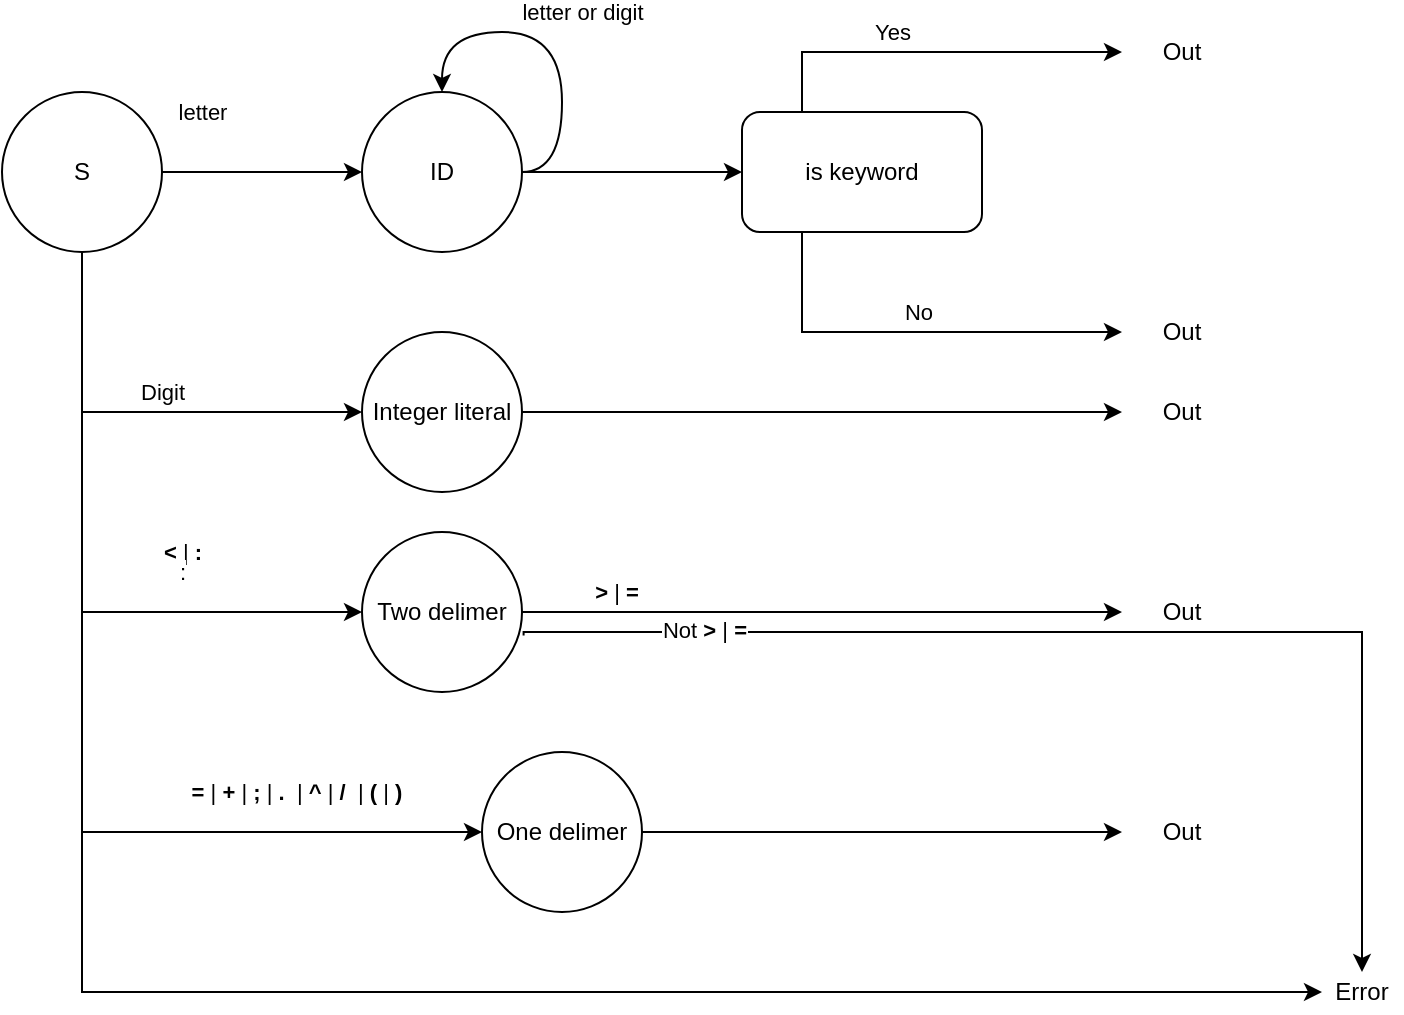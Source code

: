 <mxfile version="13.5.7" type="device"><diagram id="mrcRku_zgAHl31-mIcid" name="Page-1"><mxGraphModel dx="1038" dy="616" grid="1" gridSize="10" guides="1" tooltips="1" connect="1" arrows="1" fold="1" page="1" pageScale="1" pageWidth="850" pageHeight="1100" math="0" shadow="0"><root><mxCell id="0"/><mxCell id="1" parent="0"/><mxCell id="uBzLvNHWBa-9n6joDqml-4" style="edgeStyle=orthogonalEdgeStyle;rounded=0;orthogonalLoop=1;jettySize=auto;html=1;" edge="1" parent="1" source="uBzLvNHWBa-9n6joDqml-1" target="uBzLvNHWBa-9n6joDqml-3"><mxGeometry relative="1" as="geometry"/></mxCell><mxCell id="uBzLvNHWBa-9n6joDqml-5" value="letter" style="edgeLabel;html=1;align=center;verticalAlign=middle;resizable=0;points=[];" vertex="1" connectable="0" parent="uBzLvNHWBa-9n6joDqml-4"><mxGeometry x="-0.264" y="2" relative="1" as="geometry"><mxPoint x="-17" y="-28" as="offset"/></mxGeometry></mxCell><mxCell id="uBzLvNHWBa-9n6joDqml-19" style="edgeStyle=orthogonalEdgeStyle;rounded=0;orthogonalLoop=1;jettySize=auto;html=1;exitX=0.5;exitY=1;exitDx=0;exitDy=0;entryX=0;entryY=0.5;entryDx=0;entryDy=0;" edge="1" parent="1" source="uBzLvNHWBa-9n6joDqml-1" target="uBzLvNHWBa-9n6joDqml-18"><mxGeometry relative="1" as="geometry"/></mxCell><mxCell id="uBzLvNHWBa-9n6joDqml-20" value="Digit" style="edgeLabel;html=1;align=center;verticalAlign=middle;resizable=0;points=[];" vertex="1" connectable="0" parent="uBzLvNHWBa-9n6joDqml-19"><mxGeometry x="-0.273" y="38" relative="1" as="geometry"><mxPoint x="40" y="28" as="offset"/></mxGeometry></mxCell><mxCell id="uBzLvNHWBa-9n6joDqml-29" style="edgeStyle=orthogonalEdgeStyle;rounded=0;orthogonalLoop=1;jettySize=auto;html=1;exitX=0.5;exitY=1;exitDx=0;exitDy=0;entryX=0;entryY=0.5;entryDx=0;entryDy=0;" edge="1" parent="1" source="uBzLvNHWBa-9n6joDqml-1" target="uBzLvNHWBa-9n6joDqml-28"><mxGeometry relative="1" as="geometry"/></mxCell><mxCell id="uBzLvNHWBa-9n6joDqml-30" value="&lt;b&gt;&amp;lt;&lt;/b&gt; | &lt;b&gt;:&lt;/b&gt;" style="edgeLabel;html=1;align=center;verticalAlign=middle;resizable=0;points=[];" vertex="1" connectable="0" parent="uBzLvNHWBa-9n6joDqml-29"><mxGeometry x="0.091" y="36" relative="1" as="geometry"><mxPoint x="14" y="-25" as="offset"/></mxGeometry></mxCell><mxCell id="uBzLvNHWBa-9n6joDqml-31" value=":" style="edgeLabel;html=1;align=center;verticalAlign=middle;resizable=0;points=[];" vertex="1" connectable="0" parent="uBzLvNHWBa-9n6joDqml-29"><mxGeometry x="0.079" y="63" relative="1" as="geometry"><mxPoint x="-13" y="-13" as="offset"/></mxGeometry></mxCell><mxCell id="uBzLvNHWBa-9n6joDqml-39" style="edgeStyle=orthogonalEdgeStyle;rounded=0;orthogonalLoop=1;jettySize=auto;html=1;exitX=0.5;exitY=1;exitDx=0;exitDy=0;entryX=0;entryY=0.5;entryDx=0;entryDy=0;" edge="1" parent="1" source="uBzLvNHWBa-9n6joDqml-1" target="uBzLvNHWBa-9n6joDqml-38"><mxGeometry relative="1" as="geometry"/></mxCell><mxCell id="uBzLvNHWBa-9n6joDqml-40" value="&lt;p class=&quot;MsoNormal&quot;&gt;&lt;b&gt;&lt;span lang=&quot;LV&quot;&gt;=&lt;/span&gt;&lt;/b&gt;&lt;span lang=&quot;LV&quot;&gt; | &lt;b&gt;+&lt;/b&gt; | &lt;b&gt;;&lt;/b&gt; | &lt;b&gt;.&lt;/b&gt; &amp;nbsp;| &lt;b&gt;^&lt;/b&gt; | &lt;b&gt;/&lt;/b&gt; &amp;nbsp;| &lt;b&gt;(&lt;/b&gt; | &lt;b&gt;)&lt;/b&gt;&lt;/span&gt;&lt;/p&gt;" style="edgeLabel;html=1;align=center;verticalAlign=middle;resizable=0;points=[];" vertex="1" connectable="0" parent="uBzLvNHWBa-9n6joDqml-39"><mxGeometry x="0.333" y="45" relative="1" as="geometry"><mxPoint x="70" y="25" as="offset"/></mxGeometry></mxCell><mxCell id="uBzLvNHWBa-9n6joDqml-44" style="edgeStyle=orthogonalEdgeStyle;rounded=0;orthogonalLoop=1;jettySize=auto;html=1;exitX=0.5;exitY=1;exitDx=0;exitDy=0;entryX=0;entryY=0.5;entryDx=0;entryDy=0;" edge="1" parent="1" source="uBzLvNHWBa-9n6joDqml-1" target="uBzLvNHWBa-9n6joDqml-43"><mxGeometry relative="1" as="geometry"><mxPoint x="650" y="520" as="targetPoint"/><Array as="points"><mxPoint x="130" y="520"/></Array></mxGeometry></mxCell><mxCell id="uBzLvNHWBa-9n6joDqml-1" value="S" style="ellipse;whiteSpace=wrap;html=1;aspect=fixed;" vertex="1" parent="1"><mxGeometry x="90" y="70" width="80" height="80" as="geometry"/></mxCell><mxCell id="uBzLvNHWBa-9n6joDqml-9" style="edgeStyle=orthogonalEdgeStyle;curved=1;rounded=0;orthogonalLoop=1;jettySize=auto;html=1;exitX=1;exitY=0.5;exitDx=0;exitDy=0;entryX=0;entryY=0.5;entryDx=0;entryDy=0;" edge="1" parent="1" source="uBzLvNHWBa-9n6joDqml-3" target="uBzLvNHWBa-9n6joDqml-58"><mxGeometry relative="1" as="geometry"><mxPoint x="450" y="110" as="targetPoint"/></mxGeometry></mxCell><mxCell id="uBzLvNHWBa-9n6joDqml-3" value="ID" style="ellipse;whiteSpace=wrap;html=1;aspect=fixed;" vertex="1" parent="1"><mxGeometry x="270" y="70" width="80" height="80" as="geometry"/></mxCell><mxCell id="uBzLvNHWBa-9n6joDqml-6" style="edgeStyle=orthogonalEdgeStyle;rounded=0;orthogonalLoop=1;jettySize=auto;html=1;exitX=1;exitY=0.5;exitDx=0;exitDy=0;entryX=0.5;entryY=0;entryDx=0;entryDy=0;curved=1;" edge="1" parent="1" source="uBzLvNHWBa-9n6joDqml-3" target="uBzLvNHWBa-9n6joDqml-3"><mxGeometry relative="1" as="geometry"><Array as="points"><mxPoint x="370" y="110"/><mxPoint x="370" y="40"/><mxPoint x="310" y="40"/></Array></mxGeometry></mxCell><mxCell id="uBzLvNHWBa-9n6joDqml-7" value="letter or digit" style="edgeLabel;html=1;align=center;verticalAlign=middle;resizable=0;points=[];" vertex="1" connectable="0" parent="uBzLvNHWBa-9n6joDqml-6"><mxGeometry x="0.147" y="3" relative="1" as="geometry"><mxPoint x="23" y="-13" as="offset"/></mxGeometry></mxCell><mxCell id="uBzLvNHWBa-9n6joDqml-11" style="edgeStyle=orthogonalEdgeStyle;rounded=0;orthogonalLoop=1;jettySize=auto;html=1;exitX=0.25;exitY=0;exitDx=0;exitDy=0;" edge="1" parent="1" source="uBzLvNHWBa-9n6joDqml-58"><mxGeometry relative="1" as="geometry"><mxPoint x="650" y="50" as="targetPoint"/><mxPoint x="490" y="70" as="sourcePoint"/><Array as="points"><mxPoint x="490" y="50"/></Array></mxGeometry></mxCell><mxCell id="uBzLvNHWBa-9n6joDqml-14" value="Yes" style="edgeLabel;html=1;align=center;verticalAlign=middle;resizable=0;points=[];" vertex="1" connectable="0" parent="uBzLvNHWBa-9n6joDqml-11"><mxGeometry x="-0.213" y="-4" relative="1" as="geometry"><mxPoint y="-14" as="offset"/></mxGeometry></mxCell><mxCell id="uBzLvNHWBa-9n6joDqml-12" style="edgeStyle=orthogonalEdgeStyle;rounded=0;orthogonalLoop=1;jettySize=auto;html=1;exitX=0.25;exitY=1;exitDx=0;exitDy=0;" edge="1" parent="1" source="uBzLvNHWBa-9n6joDqml-58"><mxGeometry relative="1" as="geometry"><mxPoint x="650" y="190" as="targetPoint"/><mxPoint x="490" y="150" as="sourcePoint"/><Array as="points"><mxPoint x="490" y="190"/></Array></mxGeometry></mxCell><mxCell id="uBzLvNHWBa-9n6joDqml-15" value="No" style="edgeLabel;html=1;align=center;verticalAlign=middle;resizable=0;points=[];" vertex="1" connectable="0" parent="uBzLvNHWBa-9n6joDqml-12"><mxGeometry x="0.028" relative="1" as="geometry"><mxPoint y="-10" as="offset"/></mxGeometry></mxCell><mxCell id="uBzLvNHWBa-9n6joDqml-13" value="Out" style="text;html=1;strokeColor=none;fillColor=none;align=center;verticalAlign=middle;whiteSpace=wrap;rounded=0;" vertex="1" parent="1"><mxGeometry x="660" y="40" width="40" height="20" as="geometry"/></mxCell><mxCell id="uBzLvNHWBa-9n6joDqml-17" value="Out" style="text;html=1;strokeColor=none;fillColor=none;align=center;verticalAlign=middle;whiteSpace=wrap;rounded=0;" vertex="1" parent="1"><mxGeometry x="660" y="180" width="40" height="20" as="geometry"/></mxCell><mxCell id="uBzLvNHWBa-9n6joDqml-25" style="edgeStyle=orthogonalEdgeStyle;curved=1;rounded=0;orthogonalLoop=1;jettySize=auto;html=1;exitX=1;exitY=0.5;exitDx=0;exitDy=0;" edge="1" parent="1" source="uBzLvNHWBa-9n6joDqml-18"><mxGeometry relative="1" as="geometry"><mxPoint x="650" y="230" as="targetPoint"/></mxGeometry></mxCell><mxCell id="uBzLvNHWBa-9n6joDqml-18" value="Integer literal" style="ellipse;whiteSpace=wrap;html=1;aspect=fixed;" vertex="1" parent="1"><mxGeometry x="270" y="190" width="80" height="80" as="geometry"/></mxCell><mxCell id="uBzLvNHWBa-9n6joDqml-26" value="Out" style="text;html=1;strokeColor=none;fillColor=none;align=center;verticalAlign=middle;whiteSpace=wrap;rounded=0;" vertex="1" parent="1"><mxGeometry x="660" y="220" width="40" height="20" as="geometry"/></mxCell><mxCell id="uBzLvNHWBa-9n6joDqml-34" style="edgeStyle=orthogonalEdgeStyle;curved=1;rounded=0;orthogonalLoop=1;jettySize=auto;html=1;exitX=1;exitY=0.5;exitDx=0;exitDy=0;" edge="1" parent="1" source="uBzLvNHWBa-9n6joDqml-28"><mxGeometry relative="1" as="geometry"><mxPoint x="650" y="330" as="targetPoint"/></mxGeometry></mxCell><mxCell id="uBzLvNHWBa-9n6joDqml-36" value="&lt;b&gt;&amp;gt;&lt;/b&gt; | &lt;b&gt;=&lt;/b&gt;" style="edgeLabel;html=1;align=center;verticalAlign=middle;resizable=0;points=[];" vertex="1" connectable="0" parent="uBzLvNHWBa-9n6joDqml-34"><mxGeometry x="-0.688" y="2" relative="1" as="geometry"><mxPoint y="-8" as="offset"/></mxGeometry></mxCell><mxCell id="uBzLvNHWBa-9n6joDqml-48" style="edgeStyle=orthogonalEdgeStyle;rounded=0;orthogonalLoop=1;jettySize=auto;html=1;exitX=1.01;exitY=0.647;exitDx=0;exitDy=0;entryX=0.5;entryY=0;entryDx=0;entryDy=0;exitPerimeter=0;" edge="1" parent="1" source="uBzLvNHWBa-9n6joDqml-28" target="uBzLvNHWBa-9n6joDqml-43"><mxGeometry relative="1" as="geometry"><mxPoint x="320.004" y="340.004" as="sourcePoint"/><mxPoint x="751.72" y="491.72" as="targetPoint"/><Array as="points"><mxPoint x="351" y="340"/><mxPoint x="770" y="340"/></Array></mxGeometry></mxCell><mxCell id="uBzLvNHWBa-9n6joDqml-51" value="Not&amp;nbsp;&lt;b&gt;&amp;gt;&lt;/b&gt;&amp;nbsp;|&amp;nbsp;&lt;b&gt;=&lt;/b&gt;" style="edgeLabel;html=1;align=center;verticalAlign=middle;resizable=0;points=[];" vertex="1" connectable="0" parent="uBzLvNHWBa-9n6joDqml-48"><mxGeometry x="-0.689" y="1" relative="1" as="geometry"><mxPoint as="offset"/></mxGeometry></mxCell><mxCell id="uBzLvNHWBa-9n6joDqml-28" value="Two delimer" style="ellipse;whiteSpace=wrap;html=1;aspect=fixed;" vertex="1" parent="1"><mxGeometry x="270" y="290" width="80" height="80" as="geometry"/></mxCell><mxCell id="uBzLvNHWBa-9n6joDqml-37" value="Out" style="text;html=1;strokeColor=none;fillColor=none;align=center;verticalAlign=middle;whiteSpace=wrap;rounded=0;" vertex="1" parent="1"><mxGeometry x="660" y="320" width="40" height="20" as="geometry"/></mxCell><mxCell id="uBzLvNHWBa-9n6joDqml-41" style="edgeStyle=orthogonalEdgeStyle;rounded=0;orthogonalLoop=1;jettySize=auto;html=1;exitX=1;exitY=0.5;exitDx=0;exitDy=0;" edge="1" parent="1" source="uBzLvNHWBa-9n6joDqml-38"><mxGeometry relative="1" as="geometry"><mxPoint x="650" y="440" as="targetPoint"/></mxGeometry></mxCell><mxCell id="uBzLvNHWBa-9n6joDqml-38" value="One delimer" style="ellipse;whiteSpace=wrap;html=1;aspect=fixed;" vertex="1" parent="1"><mxGeometry x="330" y="400" width="80" height="80" as="geometry"/></mxCell><mxCell id="uBzLvNHWBa-9n6joDqml-42" value="Out" style="text;html=1;strokeColor=none;fillColor=none;align=center;verticalAlign=middle;whiteSpace=wrap;rounded=0;" vertex="1" parent="1"><mxGeometry x="660" y="430" width="40" height="20" as="geometry"/></mxCell><mxCell id="uBzLvNHWBa-9n6joDqml-43" value="Error" style="text;html=1;strokeColor=none;fillColor=none;align=center;verticalAlign=middle;whiteSpace=wrap;rounded=0;" vertex="1" parent="1"><mxGeometry x="750" y="510" width="40" height="20" as="geometry"/></mxCell><mxCell id="uBzLvNHWBa-9n6joDqml-58" value="is keyword" style="rounded=1;whiteSpace=wrap;html=1;" vertex="1" parent="1"><mxGeometry x="460" y="80" width="120" height="60" as="geometry"/></mxCell></root></mxGraphModel></diagram></mxfile>